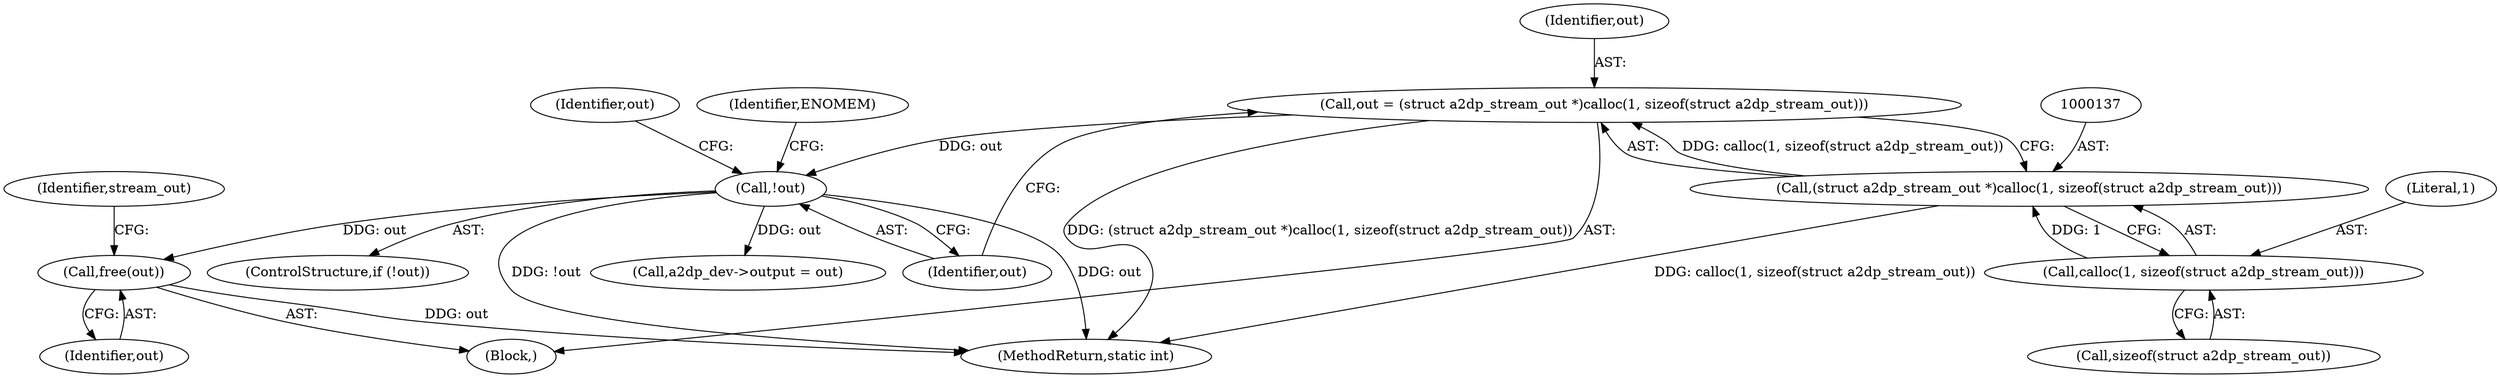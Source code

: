 digraph "0_Android_472271b153c5dc53c28beac55480a8d8434b2d5c_2@API" {
"1000402" [label="(Call,free(out))"];
"1000143" [label="(Call,!out)"];
"1000134" [label="(Call,out = (struct a2dp_stream_out *)calloc(1, sizeof(struct a2dp_stream_out)))"];
"1000136" [label="(Call,(struct a2dp_stream_out *)calloc(1, sizeof(struct a2dp_stream_out)))"];
"1000138" [label="(Call,calloc(1, sizeof(struct a2dp_stream_out)))"];
"1000144" [label="(Identifier,out)"];
"1000402" [label="(Call,free(out))"];
"1000406" [label="(Identifier,stream_out)"];
"1000143" [label="(Call,!out)"];
"1000152" [label="(Identifier,out)"];
"1000135" [label="(Identifier,out)"];
"1000147" [label="(Identifier,ENOMEM)"];
"1000142" [label="(ControlStructure,if (!out))"];
"1000111" [label="(Block,)"];
"1000366" [label="(Call,a2dp_dev->output = out)"];
"1000140" [label="(Call,sizeof(struct a2dp_stream_out))"];
"1000139" [label="(Literal,1)"];
"1000417" [label="(MethodReturn,static int)"];
"1000138" [label="(Call,calloc(1, sizeof(struct a2dp_stream_out)))"];
"1000403" [label="(Identifier,out)"];
"1000134" [label="(Call,out = (struct a2dp_stream_out *)calloc(1, sizeof(struct a2dp_stream_out)))"];
"1000136" [label="(Call,(struct a2dp_stream_out *)calloc(1, sizeof(struct a2dp_stream_out)))"];
"1000402" -> "1000111"  [label="AST: "];
"1000402" -> "1000403"  [label="CFG: "];
"1000403" -> "1000402"  [label="AST: "];
"1000406" -> "1000402"  [label="CFG: "];
"1000402" -> "1000417"  [label="DDG: out"];
"1000143" -> "1000402"  [label="DDG: out"];
"1000143" -> "1000142"  [label="AST: "];
"1000143" -> "1000144"  [label="CFG: "];
"1000144" -> "1000143"  [label="AST: "];
"1000147" -> "1000143"  [label="CFG: "];
"1000152" -> "1000143"  [label="CFG: "];
"1000143" -> "1000417"  [label="DDG: out"];
"1000143" -> "1000417"  [label="DDG: !out"];
"1000134" -> "1000143"  [label="DDG: out"];
"1000143" -> "1000366"  [label="DDG: out"];
"1000134" -> "1000111"  [label="AST: "];
"1000134" -> "1000136"  [label="CFG: "];
"1000135" -> "1000134"  [label="AST: "];
"1000136" -> "1000134"  [label="AST: "];
"1000144" -> "1000134"  [label="CFG: "];
"1000134" -> "1000417"  [label="DDG: (struct a2dp_stream_out *)calloc(1, sizeof(struct a2dp_stream_out))"];
"1000136" -> "1000134"  [label="DDG: calloc(1, sizeof(struct a2dp_stream_out))"];
"1000136" -> "1000138"  [label="CFG: "];
"1000137" -> "1000136"  [label="AST: "];
"1000138" -> "1000136"  [label="AST: "];
"1000136" -> "1000417"  [label="DDG: calloc(1, sizeof(struct a2dp_stream_out))"];
"1000138" -> "1000136"  [label="DDG: 1"];
"1000138" -> "1000140"  [label="CFG: "];
"1000139" -> "1000138"  [label="AST: "];
"1000140" -> "1000138"  [label="AST: "];
}
